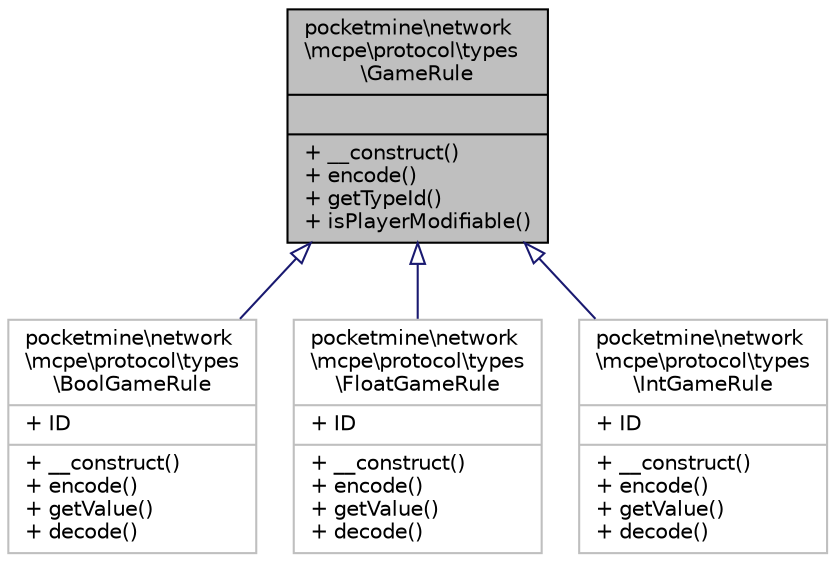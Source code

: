 digraph "pocketmine\network\mcpe\protocol\types\GameRule"
{
 // INTERACTIVE_SVG=YES
 // LATEX_PDF_SIZE
  edge [fontname="Helvetica",fontsize="10",labelfontname="Helvetica",labelfontsize="10"];
  node [fontname="Helvetica",fontsize="10",shape=record];
  Node1 [label="{pocketmine\\network\l\\mcpe\\protocol\\types\l\\GameRule\n||+ __construct()\l+ encode()\l+ getTypeId()\l+ isPlayerModifiable()\l}",height=0.2,width=0.4,color="black", fillcolor="grey75", style="filled", fontcolor="black",tooltip=" "];
  Node1 -> Node2 [dir="back",color="midnightblue",fontsize="10",style="solid",arrowtail="onormal",fontname="Helvetica"];
  Node2 [label="{pocketmine\\network\l\\mcpe\\protocol\\types\l\\BoolGameRule\n|+ ID\l|+ __construct()\l+ encode()\l+ getValue()\l+ decode()\l}",height=0.2,width=0.4,color="grey75", fillcolor="white", style="filled",URL="$d0/d17/classpocketmine_1_1network_1_1mcpe_1_1protocol_1_1types_1_1_bool_game_rule.html",tooltip=" "];
  Node1 -> Node3 [dir="back",color="midnightblue",fontsize="10",style="solid",arrowtail="onormal",fontname="Helvetica"];
  Node3 [label="{pocketmine\\network\l\\mcpe\\protocol\\types\l\\FloatGameRule\n|+ ID\l|+ __construct()\l+ encode()\l+ getValue()\l+ decode()\l}",height=0.2,width=0.4,color="grey75", fillcolor="white", style="filled",URL="$d0/d39/classpocketmine_1_1network_1_1mcpe_1_1protocol_1_1types_1_1_float_game_rule.html",tooltip=" "];
  Node1 -> Node4 [dir="back",color="midnightblue",fontsize="10",style="solid",arrowtail="onormal",fontname="Helvetica"];
  Node4 [label="{pocketmine\\network\l\\mcpe\\protocol\\types\l\\IntGameRule\n|+ ID\l|+ __construct()\l+ encode()\l+ getValue()\l+ decode()\l}",height=0.2,width=0.4,color="grey75", fillcolor="white", style="filled",URL="$d5/db4/classpocketmine_1_1network_1_1mcpe_1_1protocol_1_1types_1_1_int_game_rule.html",tooltip=" "];
}
